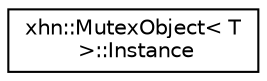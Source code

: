 digraph "Graphical Class Hierarchy"
{
  edge [fontname="Helvetica",fontsize="10",labelfontname="Helvetica",labelfontsize="10"];
  node [fontname="Helvetica",fontsize="10",shape=record];
  rankdir="LR";
  Node1 [label="xhn::MutexObject\< T\l \>::Instance",height=0.2,width=0.4,color="black", fillcolor="white", style="filled",URL="$classxhn_1_1_mutex_object_1_1_instance.html"];
}

